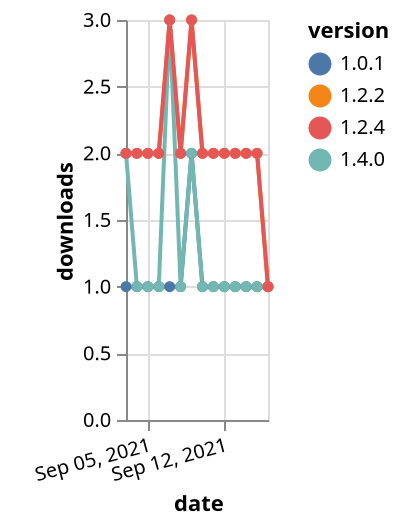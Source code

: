 {"$schema": "https://vega.github.io/schema/vega-lite/v5.json", "description": "A simple bar chart with embedded data.", "data": {"values": [{"date": "2021-09-03", "total": 171, "delta": 1, "version": "1.0.1"}, {"date": "2021-09-04", "total": 172, "delta": 1, "version": "1.0.1"}, {"date": "2021-09-05", "total": 173, "delta": 1, "version": "1.0.1"}, {"date": "2021-09-06", "total": 174, "delta": 1, "version": "1.0.1"}, {"date": "2021-09-07", "total": 175, "delta": 1, "version": "1.0.1"}, {"date": "2021-09-08", "total": 176, "delta": 1, "version": "1.0.1"}, {"date": "2021-09-09", "total": 178, "delta": 2, "version": "1.0.1"}, {"date": "2021-09-10", "total": 179, "delta": 1, "version": "1.0.1"}, {"date": "2021-09-11", "total": 180, "delta": 1, "version": "1.0.1"}, {"date": "2021-09-12", "total": 181, "delta": 1, "version": "1.0.1"}, {"date": "2021-09-13", "total": 182, "delta": 1, "version": "1.0.1"}, {"date": "2021-09-14", "total": 183, "delta": 1, "version": "1.0.1"}, {"date": "2021-09-15", "total": 184, "delta": 1, "version": "1.0.1"}, {"date": "2021-09-16", "total": 185, "delta": 1, "version": "1.0.1"}, {"date": "2021-09-03", "total": 644, "delta": 2, "version": "1.2.2"}, {"date": "2021-09-04", "total": 646, "delta": 2, "version": "1.2.2"}, {"date": "2021-09-05", "total": 648, "delta": 2, "version": "1.2.2"}, {"date": "2021-09-06", "total": 650, "delta": 2, "version": "1.2.2"}, {"date": "2021-09-07", "total": 653, "delta": 3, "version": "1.2.2"}, {"date": "2021-09-08", "total": 655, "delta": 2, "version": "1.2.2"}, {"date": "2021-09-09", "total": 658, "delta": 3, "version": "1.2.2"}, {"date": "2021-09-10", "total": 660, "delta": 2, "version": "1.2.2"}, {"date": "2021-09-11", "total": 662, "delta": 2, "version": "1.2.2"}, {"date": "2021-09-12", "total": 664, "delta": 2, "version": "1.2.2"}, {"date": "2021-09-13", "total": 666, "delta": 2, "version": "1.2.2"}, {"date": "2021-09-14", "total": 668, "delta": 2, "version": "1.2.2"}, {"date": "2021-09-15", "total": 670, "delta": 2, "version": "1.2.2"}, {"date": "2021-09-16", "total": 671, "delta": 1, "version": "1.2.2"}, {"date": "2021-09-03", "total": 120, "delta": 2, "version": "1.4.0"}, {"date": "2021-09-04", "total": 121, "delta": 1, "version": "1.4.0"}, {"date": "2021-09-05", "total": 122, "delta": 1, "version": "1.4.0"}, {"date": "2021-09-06", "total": 123, "delta": 1, "version": "1.4.0"}, {"date": "2021-09-07", "total": 126, "delta": 3, "version": "1.4.0"}, {"date": "2021-09-08", "total": 127, "delta": 1, "version": "1.4.0"}, {"date": "2021-09-09", "total": 129, "delta": 2, "version": "1.4.0"}, {"date": "2021-09-10", "total": 130, "delta": 1, "version": "1.4.0"}, {"date": "2021-09-11", "total": 131, "delta": 1, "version": "1.4.0"}, {"date": "2021-09-12", "total": 132, "delta": 1, "version": "1.4.0"}, {"date": "2021-09-13", "total": 133, "delta": 1, "version": "1.4.0"}, {"date": "2021-09-14", "total": 134, "delta": 1, "version": "1.4.0"}, {"date": "2021-09-15", "total": 135, "delta": 1, "version": "1.4.0"}, {"date": "2021-09-16", "total": 136, "delta": 1, "version": "1.4.0"}, {"date": "2021-09-03", "total": 371, "delta": 2, "version": "1.2.4"}, {"date": "2021-09-04", "total": 373, "delta": 2, "version": "1.2.4"}, {"date": "2021-09-05", "total": 375, "delta": 2, "version": "1.2.4"}, {"date": "2021-09-06", "total": 377, "delta": 2, "version": "1.2.4"}, {"date": "2021-09-07", "total": 380, "delta": 3, "version": "1.2.4"}, {"date": "2021-09-08", "total": 382, "delta": 2, "version": "1.2.4"}, {"date": "2021-09-09", "total": 385, "delta": 3, "version": "1.2.4"}, {"date": "2021-09-10", "total": 387, "delta": 2, "version": "1.2.4"}, {"date": "2021-09-11", "total": 389, "delta": 2, "version": "1.2.4"}, {"date": "2021-09-12", "total": 391, "delta": 2, "version": "1.2.4"}, {"date": "2021-09-13", "total": 393, "delta": 2, "version": "1.2.4"}, {"date": "2021-09-14", "total": 395, "delta": 2, "version": "1.2.4"}, {"date": "2021-09-15", "total": 397, "delta": 2, "version": "1.2.4"}, {"date": "2021-09-16", "total": 398, "delta": 1, "version": "1.2.4"}]}, "width": "container", "mark": {"type": "line", "point": {"filled": true}}, "encoding": {"x": {"field": "date", "type": "temporal", "timeUnit": "yearmonthdate", "title": "date", "axis": {"labelAngle": -15}}, "y": {"field": "delta", "type": "quantitative", "title": "downloads"}, "color": {"field": "version", "type": "nominal"}, "tooltip": {"field": "delta"}}}